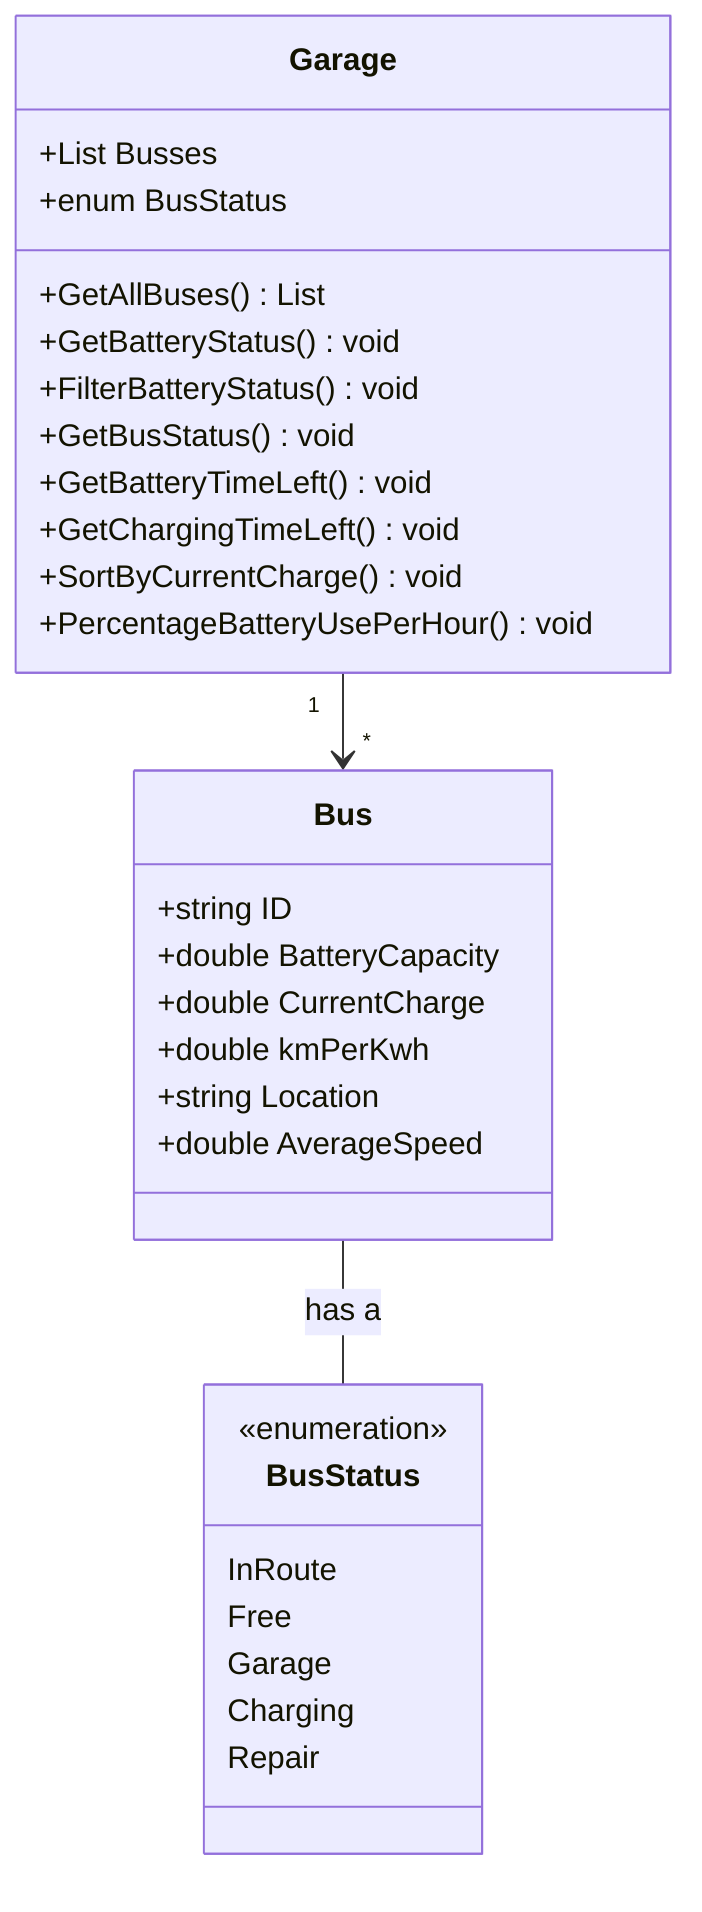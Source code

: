 classDiagram
    class Bus {
        +string ID
        +double BatteryCapacity
        +double CurrentCharge
        +double kmPerKwh
        +string Location
        +double AverageSpeed
    }

    class Garage {
        +List<Bus> Busses
        +enum BusStatus
        +GetAllBuses() List<Bus>
        +GetBatteryStatus() void
        +FilterBatteryStatus() void
        +GetBusStatus() void
        +GetBatteryTimeLeft() void
        +GetChargingTimeLeft() void
        +SortByCurrentCharge() void
        +PercentageBatteryUsePerHour() void
    }

    class BusStatus{
        <<enumeration>>
        InRoute
        Free
        Garage
        Charging
        Repair
    }
    
    Garage "1" --> "*" Bus
    Bus -- BusStatus : has a